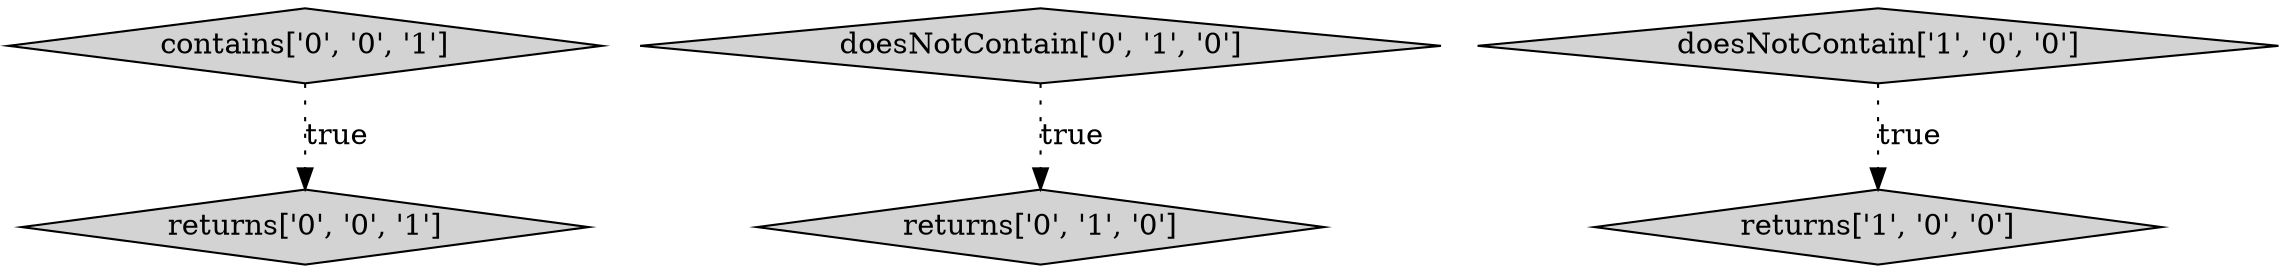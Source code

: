 digraph {
4 [style = filled, label = "contains['0', '0', '1']", fillcolor = lightgray, shape = diamond image = "AAA0AAABBB3BBB"];
2 [style = filled, label = "doesNotContain['0', '1', '0']", fillcolor = lightgray, shape = diamond image = "AAA0AAABBB2BBB"];
3 [style = filled, label = "returns['0', '1', '0']", fillcolor = lightgray, shape = diamond image = "AAA0AAABBB2BBB"];
5 [style = filled, label = "returns['0', '0', '1']", fillcolor = lightgray, shape = diamond image = "AAA0AAABBB3BBB"];
0 [style = filled, label = "returns['1', '0', '0']", fillcolor = lightgray, shape = diamond image = "AAA0AAABBB1BBB"];
1 [style = filled, label = "doesNotContain['1', '0', '0']", fillcolor = lightgray, shape = diamond image = "AAA0AAABBB1BBB"];
4->5 [style = dotted, label="true"];
2->3 [style = dotted, label="true"];
1->0 [style = dotted, label="true"];
}
